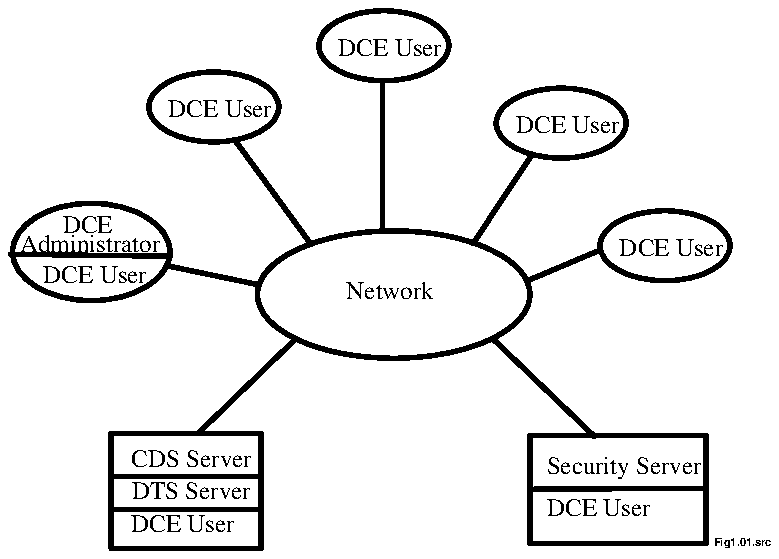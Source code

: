.PS
scale = 160
"\f(HB\s4Fig1.01.src\s0\fP"  at 586, 7
.ps 40
line   from 127, 226 \
	to 197, 211 
line   from 179, 327 \
	to 240, 244 
line   from 228, 167 \
	to 151, 93 
line   from 386, 168 \
	to 467, 90 
line   from 470, 238 \
	to 413, 214 
line   from 418, 315 \
	to 371, 244 
box  wid 120 ht 92 at 141, 46
line   from 80, 31 \
	to 200, 31 
line   from 83, 58 \
	to 200, 58 
.ps 10
"\fR\s9DCE User\s0\fP"  at 138, 18
"\fR\s9DTS Server\s0\fP"  at 145, 44
"\fR\s9CDS Server\s0\fP"  at 145, 70
.ps 40
ellipse wid 104 ht 56 at 299, 402
.ps 10
"\fR\s9DCE User\s0\fP"  at 304, 399
.ps 40
ellipse wid 104 ht 56 at 524, 242
.ps 10
"\fR\s9DCE User\s0\fP"  at 529, 239
.ps 40
ellipse wid 104 ht 56 at 163, 353
.ps 10
"\fR\s9DCE User\s0\fP"  at 168, 350
.ps 40
ellipse wid 218 ht 102 at 307, 203
.ps 10
"\fR\s9Network\s0\fP"  at 304, 204
.ps 40
line   from 0, 235 \
	to 128, 234 
.ps 10
"\fR\s9DCE User\s0\fP"  at 68, 217
"\fR\s9DCE\s0\fP"  at 62, 257
"\fR\s9Administrator\s0\fP"  at 64, 242
.ps 40
ellipse wid 126 ht 78 at 65, 237
.ps 10
"\fR\s9DCE User\s0\fP"  at 446, 337
.ps 40
ellipse wid 104 ht 56 at 441, 340
line   from 415, 47 \
	to 556, 48 
box  wid 141 ht 86 at 486.5, 47
.ps 10
"\fR\s9DCE User\s0\fP"  at 471, 31
.ps 40
line   from 298, 374 \
	to 298, 255 
.ps 10
"\fR\s9Security Server\s0\fP"  at 491, 64
.PE
